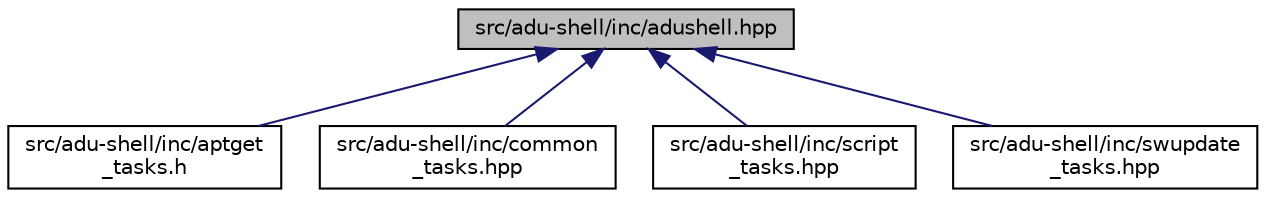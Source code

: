 digraph "src/adu-shell/inc/adushell.hpp"
{
 // LATEX_PDF_SIZE
  edge [fontname="Helvetica",fontsize="10",labelfontname="Helvetica",labelfontsize="10"];
  node [fontname="Helvetica",fontsize="10",shape=record];
  Node1 [label="src/adu-shell/inc/adushell.hpp",height=0.2,width=0.4,color="black", fillcolor="grey75", style="filled", fontcolor="black",tooltip="Private header for ADU Shell types and helper functions."];
  Node1 -> Node2 [dir="back",color="midnightblue",fontsize="10",style="solid",fontname="Helvetica"];
  Node2 [label="src/adu-shell/inc/aptget\l_tasks.h",height=0.2,width=0.4,color="black", fillcolor="white", style="filled",URL="$aptget__tasks_8h.html",tooltip="Implements functions related to microsoft/apt update type."];
  Node1 -> Node3 [dir="back",color="midnightblue",fontsize="10",style="solid",fontname="Helvetica"];
  Node3 [label="src/adu-shell/inc/common\l_tasks.hpp",height=0.2,width=0.4,color="black", fillcolor="white", style="filled",URL="$common__tasks_8hpp.html",tooltip="Implements a set of common tasks for most update type."];
  Node1 -> Node4 [dir="back",color="midnightblue",fontsize="10",style="solid",fontname="Helvetica"];
  Node4 [label="src/adu-shell/inc/script\l_tasks.hpp",height=0.2,width=0.4,color="black", fillcolor="white", style="filled",URL="$script__tasks_8hpp.html",tooltip="Implements functions related to microsoft/script update type."];
  Node1 -> Node5 [dir="back",color="midnightblue",fontsize="10",style="solid",fontname="Helvetica"];
  Node5 [label="src/adu-shell/inc/swupdate\l_tasks.hpp",height=0.2,width=0.4,color="black", fillcolor="white", style="filled",URL="$swupdate__tasks_8hpp.html",tooltip="Implements functions related to microsoft/swupdate update type."];
}
